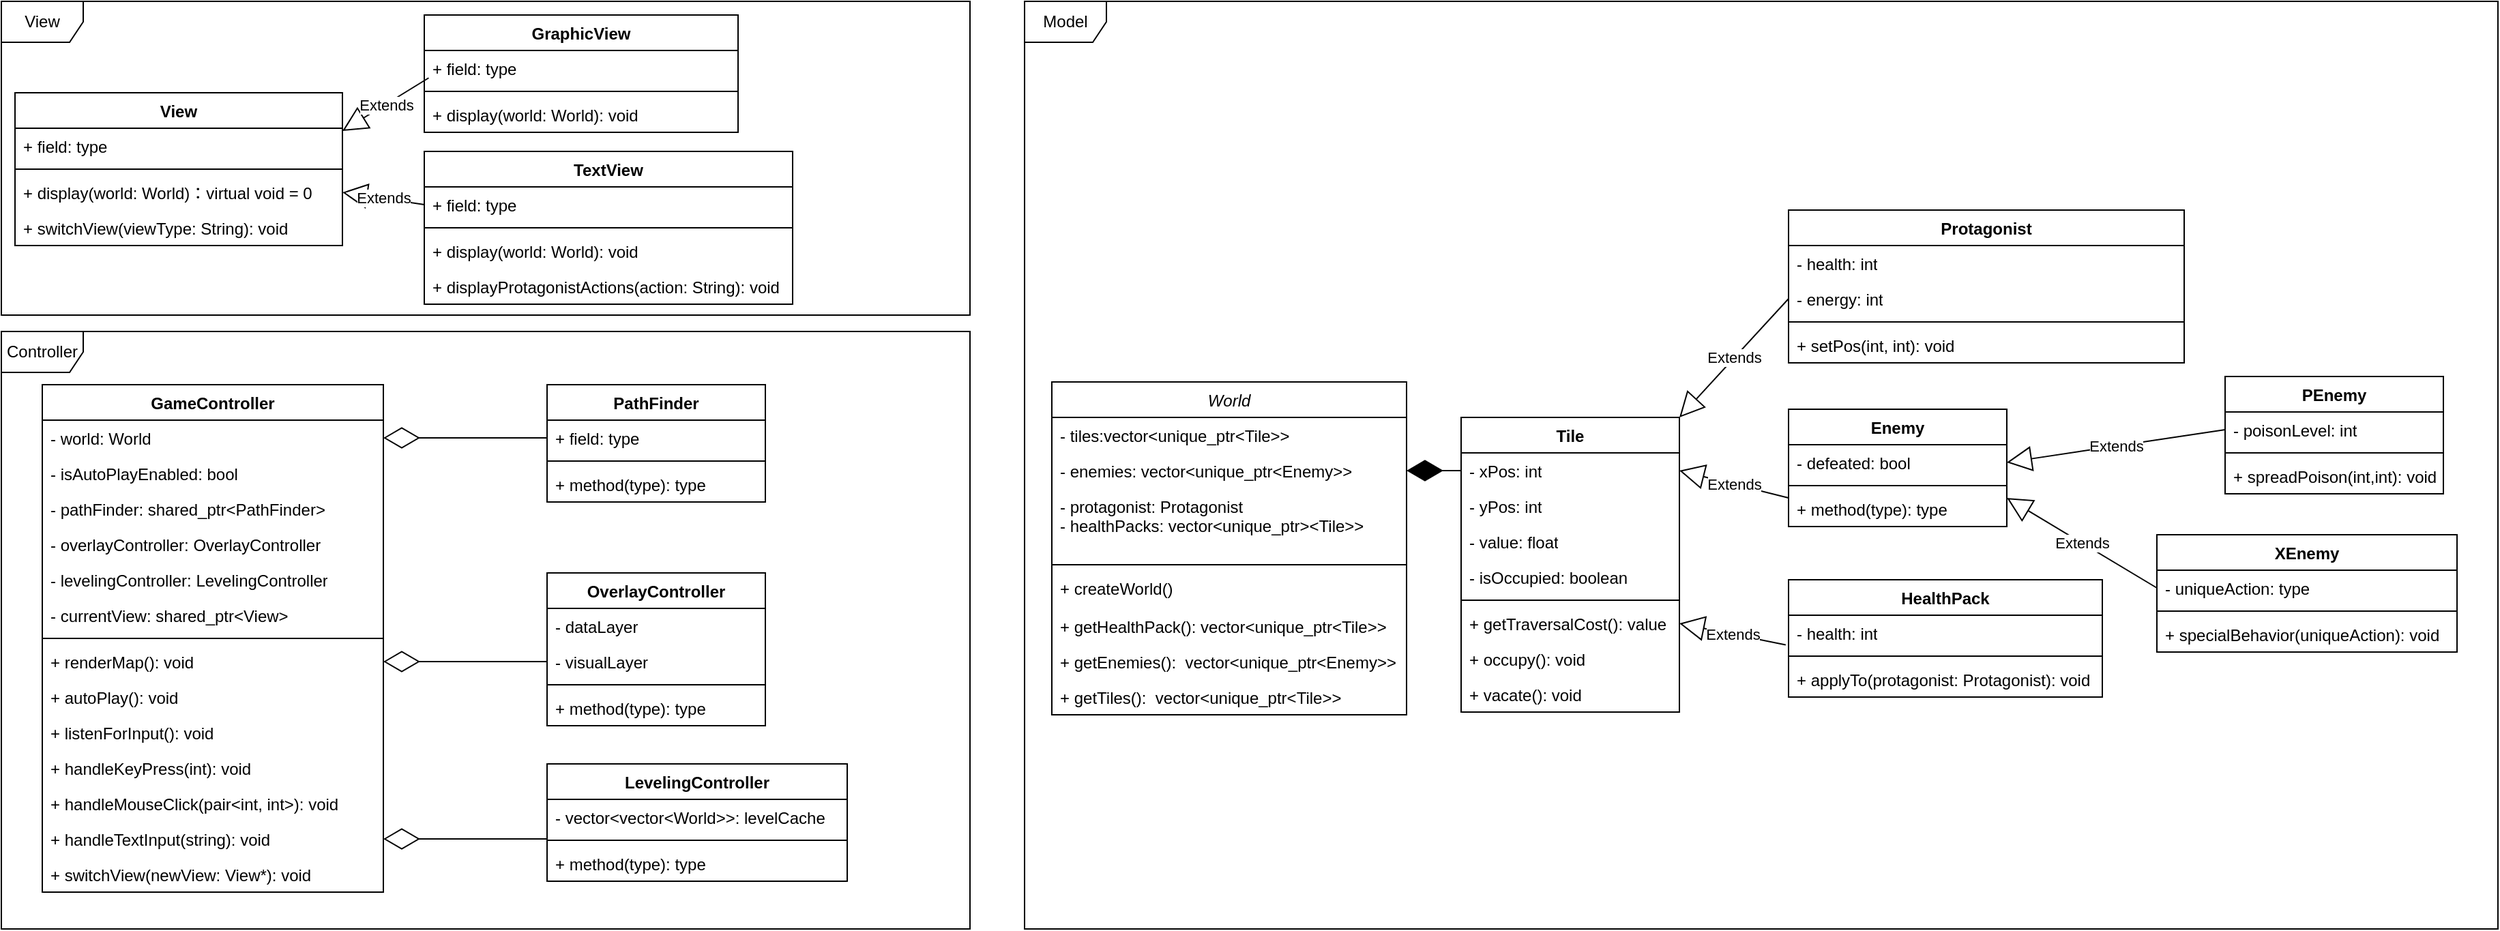 <mxfile version="24.8.4">
  <diagram id="C5RBs43oDa-KdzZeNtuy" name="Page-1">
    <mxGraphModel dx="1560" dy="522" grid="1" gridSize="10" guides="1" tooltips="1" connect="1" arrows="1" fold="1" page="1" pageScale="1" pageWidth="827" pageHeight="1169" math="0" shadow="0">
      <root>
        <mxCell id="WIyWlLk6GJQsqaUBKTNV-0" />
        <mxCell id="WIyWlLk6GJQsqaUBKTNV-1" parent="WIyWlLk6GJQsqaUBKTNV-0" />
        <mxCell id="zkfFHV4jXpPFQw0GAbJ--0" value="World " style="swimlane;fontStyle=2;align=center;verticalAlign=top;childLayout=stackLayout;horizontal=1;startSize=26;horizontalStack=0;resizeParent=1;resizeLast=0;collapsible=1;marginBottom=0;rounded=0;shadow=0;strokeWidth=1;" parent="WIyWlLk6GJQsqaUBKTNV-1" vertex="1">
          <mxGeometry x="60" y="359" width="260" height="244" as="geometry">
            <mxRectangle x="230" y="140" width="160" height="26" as="alternateBounds" />
          </mxGeometry>
        </mxCell>
        <mxCell id="zkfFHV4jXpPFQw0GAbJ--1" value="- tiles:vector&lt;unique_ptr&lt;Tile&gt;&gt;" style="text;align=left;verticalAlign=top;spacingLeft=4;spacingRight=4;overflow=hidden;rotatable=0;points=[[0,0.5],[1,0.5]];portConstraint=eastwest;" parent="zkfFHV4jXpPFQw0GAbJ--0" vertex="1">
          <mxGeometry y="26" width="260" height="26" as="geometry" />
        </mxCell>
        <mxCell id="zkfFHV4jXpPFQw0GAbJ--2" value="- enemies: vector&lt;unique_ptr&lt;Enemy&gt;&gt;" style="text;align=left;verticalAlign=top;spacingLeft=4;spacingRight=4;overflow=hidden;rotatable=0;points=[[0,0.5],[1,0.5]];portConstraint=eastwest;rounded=0;shadow=0;html=0;" parent="zkfFHV4jXpPFQw0GAbJ--0" vertex="1">
          <mxGeometry y="52" width="260" height="26" as="geometry" />
        </mxCell>
        <mxCell id="HlZslkM4hM15CaECGeuv-0" value="- protagonist: Protagonist&lt;div&gt;- healthPacks: vector&amp;lt;unique_ptr&amp;gt;&amp;lt;Tile&amp;gt;&amp;gt;&lt;/div&gt;" style="text;strokeColor=none;fillColor=none;align=left;verticalAlign=top;spacingLeft=4;spacingRight=4;overflow=hidden;rotatable=0;points=[[0,0.5],[1,0.5]];portConstraint=eastwest;whiteSpace=wrap;html=1;" parent="zkfFHV4jXpPFQw0GAbJ--0" vertex="1">
          <mxGeometry y="78" width="260" height="52" as="geometry" />
        </mxCell>
        <mxCell id="zkfFHV4jXpPFQw0GAbJ--4" value="" style="line;html=1;strokeWidth=1;align=left;verticalAlign=middle;spacingTop=-1;spacingLeft=3;spacingRight=3;rotatable=0;labelPosition=right;points=[];portConstraint=eastwest;" parent="zkfFHV4jXpPFQw0GAbJ--0" vertex="1">
          <mxGeometry y="130" width="260" height="8" as="geometry" />
        </mxCell>
        <mxCell id="zkfFHV4jXpPFQw0GAbJ--5" value="+ createWorld()&#xa;" style="text;align=left;verticalAlign=top;spacingLeft=4;spacingRight=4;overflow=hidden;rotatable=0;points=[[0,0.5],[1,0.5]];portConstraint=eastwest;" parent="zkfFHV4jXpPFQw0GAbJ--0" vertex="1">
          <mxGeometry y="138" width="260" height="28" as="geometry" />
        </mxCell>
        <mxCell id="zmHrkA8DlHV_aB6YOgcx-21" value="+ getHealthPack(): vector&amp;lt;unique_ptr&amp;lt;Tile&amp;gt;&amp;gt;" style="text;strokeColor=none;fillColor=none;align=left;verticalAlign=top;spacingLeft=4;spacingRight=4;overflow=hidden;rotatable=0;points=[[0,0.5],[1,0.5]];portConstraint=eastwest;whiteSpace=wrap;html=1;" parent="zkfFHV4jXpPFQw0GAbJ--0" vertex="1">
          <mxGeometry y="166" width="260" height="26" as="geometry" />
        </mxCell>
        <mxCell id="zmHrkA8DlHV_aB6YOgcx-11" value="+ getEnemies():&amp;nbsp;&amp;nbsp;vector&amp;lt;unique_ptr&amp;lt;Enemy&amp;gt;&amp;gt;" style="text;strokeColor=none;fillColor=none;align=left;verticalAlign=top;spacingLeft=4;spacingRight=4;overflow=hidden;rotatable=0;points=[[0,0.5],[1,0.5]];portConstraint=eastwest;whiteSpace=wrap;html=1;" parent="zkfFHV4jXpPFQw0GAbJ--0" vertex="1">
          <mxGeometry y="192" width="260" height="26" as="geometry" />
        </mxCell>
        <mxCell id="zmHrkA8DlHV_aB6YOgcx-10" value="+ getTiles():&amp;nbsp;&amp;nbsp;vector&amp;lt;unique_ptr&amp;lt;Tile&amp;gt;&amp;gt;" style="text;strokeColor=none;fillColor=none;align=left;verticalAlign=top;spacingLeft=4;spacingRight=4;overflow=hidden;rotatable=0;points=[[0,0.5],[1,0.5]];portConstraint=eastwest;whiteSpace=wrap;html=1;" parent="zkfFHV4jXpPFQw0GAbJ--0" vertex="1">
          <mxGeometry y="218" width="260" height="26" as="geometry" />
        </mxCell>
        <mxCell id="HlZslkM4hM15CaECGeuv-1" value="Model" style="shape=umlFrame;whiteSpace=wrap;html=1;pointerEvents=0;" parent="WIyWlLk6GJQsqaUBKTNV-1" vertex="1">
          <mxGeometry x="40" y="80" width="1080" height="680" as="geometry" />
        </mxCell>
        <mxCell id="HlZslkM4hM15CaECGeuv-2" value="View" style="shape=umlFrame;whiteSpace=wrap;html=1;pointerEvents=0;" parent="WIyWlLk6GJQsqaUBKTNV-1" vertex="1">
          <mxGeometry x="-710" y="80" width="710" height="230" as="geometry" />
        </mxCell>
        <mxCell id="HlZslkM4hM15CaECGeuv-3" value="Controller" style="shape=umlFrame;whiteSpace=wrap;html=1;pointerEvents=0;" parent="WIyWlLk6GJQsqaUBKTNV-1" vertex="1">
          <mxGeometry x="-710" y="322" width="710" height="438" as="geometry" />
        </mxCell>
        <mxCell id="HlZslkM4hM15CaECGeuv-4" value="Tile" style="swimlane;fontStyle=1;align=center;verticalAlign=top;childLayout=stackLayout;horizontal=1;startSize=26;horizontalStack=0;resizeParent=1;resizeParentMax=0;resizeLast=0;collapsible=1;marginBottom=0;whiteSpace=wrap;html=1;" parent="WIyWlLk6GJQsqaUBKTNV-1" vertex="1">
          <mxGeometry x="360" y="385" width="160" height="216" as="geometry" />
        </mxCell>
        <mxCell id="HlZslkM4hM15CaECGeuv-5" value="- xPos: int" style="text;strokeColor=none;fillColor=none;align=left;verticalAlign=top;spacingLeft=4;spacingRight=4;overflow=hidden;rotatable=0;points=[[0,0.5],[1,0.5]];portConstraint=eastwest;whiteSpace=wrap;html=1;" parent="HlZslkM4hM15CaECGeuv-4" vertex="1">
          <mxGeometry y="26" width="160" height="26" as="geometry" />
        </mxCell>
        <mxCell id="zmHrkA8DlHV_aB6YOgcx-23" value="- yPos: int" style="text;strokeColor=none;fillColor=none;align=left;verticalAlign=top;spacingLeft=4;spacingRight=4;overflow=hidden;rotatable=0;points=[[0,0.5],[1,0.5]];portConstraint=eastwest;whiteSpace=wrap;html=1;" parent="HlZslkM4hM15CaECGeuv-4" vertex="1">
          <mxGeometry y="52" width="160" height="26" as="geometry" />
        </mxCell>
        <mxCell id="zmHrkA8DlHV_aB6YOgcx-24" value="- value: float" style="text;strokeColor=none;fillColor=none;align=left;verticalAlign=top;spacingLeft=4;spacingRight=4;overflow=hidden;rotatable=0;points=[[0,0.5],[1,0.5]];portConstraint=eastwest;whiteSpace=wrap;html=1;" parent="HlZslkM4hM15CaECGeuv-4" vertex="1">
          <mxGeometry y="78" width="160" height="26" as="geometry" />
        </mxCell>
        <mxCell id="bq6VeNGdvIi-Hj9l0Hzb-3" value="- isOccupied: boolean" style="text;strokeColor=none;fillColor=none;align=left;verticalAlign=top;spacingLeft=4;spacingRight=4;overflow=hidden;rotatable=0;points=[[0,0.5],[1,0.5]];portConstraint=eastwest;whiteSpace=wrap;html=1;" parent="HlZslkM4hM15CaECGeuv-4" vertex="1">
          <mxGeometry y="104" width="160" height="26" as="geometry" />
        </mxCell>
        <mxCell id="HlZslkM4hM15CaECGeuv-6" value="" style="line;strokeWidth=1;fillColor=none;align=left;verticalAlign=middle;spacingTop=-1;spacingLeft=3;spacingRight=3;rotatable=0;labelPosition=right;points=[];portConstraint=eastwest;strokeColor=inherit;" parent="HlZslkM4hM15CaECGeuv-4" vertex="1">
          <mxGeometry y="130" width="160" height="8" as="geometry" />
        </mxCell>
        <mxCell id="HlZslkM4hM15CaECGeuv-7" value="+ getTraversalCost(): value" style="text;strokeColor=none;fillColor=none;align=left;verticalAlign=top;spacingLeft=4;spacingRight=4;overflow=hidden;rotatable=0;points=[[0,0.5],[1,0.5]];portConstraint=eastwest;whiteSpace=wrap;html=1;" parent="HlZslkM4hM15CaECGeuv-4" vertex="1">
          <mxGeometry y="138" width="160" height="26" as="geometry" />
        </mxCell>
        <mxCell id="bq6VeNGdvIi-Hj9l0Hzb-4" value="+ occupy(): void" style="text;strokeColor=none;fillColor=none;align=left;verticalAlign=top;spacingLeft=4;spacingRight=4;overflow=hidden;rotatable=0;points=[[0,0.5],[1,0.5]];portConstraint=eastwest;whiteSpace=wrap;html=1;" parent="HlZslkM4hM15CaECGeuv-4" vertex="1">
          <mxGeometry y="164" width="160" height="26" as="geometry" />
        </mxCell>
        <mxCell id="bq6VeNGdvIi-Hj9l0Hzb-5" value="+ vacate(): void" style="text;strokeColor=none;fillColor=none;align=left;verticalAlign=top;spacingLeft=4;spacingRight=4;overflow=hidden;rotatable=0;points=[[0,0.5],[1,0.5]];portConstraint=eastwest;whiteSpace=wrap;html=1;" parent="HlZslkM4hM15CaECGeuv-4" vertex="1">
          <mxGeometry y="190" width="160" height="26" as="geometry" />
        </mxCell>
        <mxCell id="HlZslkM4hM15CaECGeuv-8" value="HealthPack" style="swimlane;fontStyle=1;align=center;verticalAlign=top;childLayout=stackLayout;horizontal=1;startSize=26;horizontalStack=0;resizeParent=1;resizeParentMax=0;resizeLast=0;collapsible=1;marginBottom=0;whiteSpace=wrap;html=1;" parent="WIyWlLk6GJQsqaUBKTNV-1" vertex="1">
          <mxGeometry x="600" y="504" width="230" height="86" as="geometry" />
        </mxCell>
        <mxCell id="HlZslkM4hM15CaECGeuv-9" value="- health: int" style="text;strokeColor=none;fillColor=none;align=left;verticalAlign=top;spacingLeft=4;spacingRight=4;overflow=hidden;rotatable=0;points=[[0,0.5],[1,0.5]];portConstraint=eastwest;whiteSpace=wrap;html=1;" parent="HlZslkM4hM15CaECGeuv-8" vertex="1">
          <mxGeometry y="26" width="230" height="26" as="geometry" />
        </mxCell>
        <mxCell id="HlZslkM4hM15CaECGeuv-10" value="" style="line;strokeWidth=1;fillColor=none;align=left;verticalAlign=middle;spacingTop=-1;spacingLeft=3;spacingRight=3;rotatable=0;labelPosition=right;points=[];portConstraint=eastwest;strokeColor=inherit;" parent="HlZslkM4hM15CaECGeuv-8" vertex="1">
          <mxGeometry y="52" width="230" height="8" as="geometry" />
        </mxCell>
        <mxCell id="HlZslkM4hM15CaECGeuv-11" value="+ applyTo(protagonist: Protagonist): void" style="text;strokeColor=none;fillColor=none;align=left;verticalAlign=top;spacingLeft=4;spacingRight=4;overflow=hidden;rotatable=0;points=[[0,0.5],[1,0.5]];portConstraint=eastwest;whiteSpace=wrap;html=1;" parent="HlZslkM4hM15CaECGeuv-8" vertex="1">
          <mxGeometry y="60" width="230" height="26" as="geometry" />
        </mxCell>
        <mxCell id="HlZslkM4hM15CaECGeuv-12" value="Enemy" style="swimlane;fontStyle=1;align=center;verticalAlign=top;childLayout=stackLayout;horizontal=1;startSize=26;horizontalStack=0;resizeParent=1;resizeParentMax=0;resizeLast=0;collapsible=1;marginBottom=0;whiteSpace=wrap;html=1;" parent="WIyWlLk6GJQsqaUBKTNV-1" vertex="1">
          <mxGeometry x="600" y="379" width="160" height="86" as="geometry" />
        </mxCell>
        <mxCell id="HlZslkM4hM15CaECGeuv-13" value="- defeated: bool" style="text;strokeColor=none;fillColor=none;align=left;verticalAlign=top;spacingLeft=4;spacingRight=4;overflow=hidden;rotatable=0;points=[[0,0.5],[1,0.5]];portConstraint=eastwest;whiteSpace=wrap;html=1;" parent="HlZslkM4hM15CaECGeuv-12" vertex="1">
          <mxGeometry y="26" width="160" height="26" as="geometry" />
        </mxCell>
        <mxCell id="HlZslkM4hM15CaECGeuv-14" value="" style="line;strokeWidth=1;fillColor=none;align=left;verticalAlign=middle;spacingTop=-1;spacingLeft=3;spacingRight=3;rotatable=0;labelPosition=right;points=[];portConstraint=eastwest;strokeColor=inherit;" parent="HlZslkM4hM15CaECGeuv-12" vertex="1">
          <mxGeometry y="52" width="160" height="8" as="geometry" />
        </mxCell>
        <mxCell id="HlZslkM4hM15CaECGeuv-15" value="+ method(type): type" style="text;strokeColor=none;fillColor=none;align=left;verticalAlign=top;spacingLeft=4;spacingRight=4;overflow=hidden;rotatable=0;points=[[0,0.5],[1,0.5]];portConstraint=eastwest;whiteSpace=wrap;html=1;" parent="HlZslkM4hM15CaECGeuv-12" vertex="1">
          <mxGeometry y="60" width="160" height="26" as="geometry" />
        </mxCell>
        <mxCell id="HlZslkM4hM15CaECGeuv-21" value="Extends" style="endArrow=block;endSize=16;endFill=0;html=1;rounded=0;exitX=-0.009;exitY=0.837;exitDx=0;exitDy=0;exitPerimeter=0;entryX=1;entryY=0.5;entryDx=0;entryDy=0;" parent="WIyWlLk6GJQsqaUBKTNV-1" source="HlZslkM4hM15CaECGeuv-9" target="HlZslkM4hM15CaECGeuv-7" edge="1">
          <mxGeometry width="160" relative="1" as="geometry">
            <mxPoint x="410" y="380" as="sourcePoint" />
            <mxPoint x="570" y="380" as="targetPoint" />
          </mxGeometry>
        </mxCell>
        <mxCell id="HlZslkM4hM15CaECGeuv-22" value="Extends" style="endArrow=block;endSize=16;endFill=0;html=1;rounded=0;exitX=0;exitY=0.5;exitDx=0;exitDy=0;entryX=1;entryY=0.5;entryDx=0;entryDy=0;" parent="WIyWlLk6GJQsqaUBKTNV-1" target="HlZslkM4hM15CaECGeuv-5" edge="1">
          <mxGeometry width="160" relative="1" as="geometry">
            <mxPoint x="600" y="444" as="sourcePoint" />
            <mxPoint x="570" y="380" as="targetPoint" />
          </mxGeometry>
        </mxCell>
        <mxCell id="HlZslkM4hM15CaECGeuv-23" value="Extends" style="endArrow=block;endSize=16;endFill=0;html=1;rounded=0;entryX=1;entryY=0;entryDx=0;entryDy=0;exitX=0;exitY=0.5;exitDx=0;exitDy=0;" parent="WIyWlLk6GJQsqaUBKTNV-1" source="HlZslkM4hM15CaECGeuv-28" target="HlZslkM4hM15CaECGeuv-4" edge="1">
          <mxGeometry width="160" relative="1" as="geometry">
            <mxPoint x="410" y="380" as="sourcePoint" />
            <mxPoint x="570" y="380" as="targetPoint" />
          </mxGeometry>
        </mxCell>
        <mxCell id="HlZslkM4hM15CaECGeuv-24" value="Protagonist" style="swimlane;fontStyle=1;align=center;verticalAlign=top;childLayout=stackLayout;horizontal=1;startSize=26;horizontalStack=0;resizeParent=1;resizeParentMax=0;resizeLast=0;collapsible=1;marginBottom=0;whiteSpace=wrap;html=1;" parent="WIyWlLk6GJQsqaUBKTNV-1" vertex="1">
          <mxGeometry x="600" y="233" width="290" height="112" as="geometry" />
        </mxCell>
        <mxCell id="HlZslkM4hM15CaECGeuv-25" value="- health: int" style="text;strokeColor=none;fillColor=none;align=left;verticalAlign=top;spacingLeft=4;spacingRight=4;overflow=hidden;rotatable=0;points=[[0,0.5],[1,0.5]];portConstraint=eastwest;whiteSpace=wrap;html=1;" parent="HlZslkM4hM15CaECGeuv-24" vertex="1">
          <mxGeometry y="26" width="290" height="26" as="geometry" />
        </mxCell>
        <mxCell id="HlZslkM4hM15CaECGeuv-28" value="- energy: int" style="text;strokeColor=none;fillColor=none;align=left;verticalAlign=top;spacingLeft=4;spacingRight=4;overflow=hidden;rotatable=0;points=[[0,0.5],[1,0.5]];portConstraint=eastwest;whiteSpace=wrap;html=1;" parent="HlZslkM4hM15CaECGeuv-24" vertex="1">
          <mxGeometry y="52" width="290" height="26" as="geometry" />
        </mxCell>
        <mxCell id="HlZslkM4hM15CaECGeuv-26" value="" style="line;strokeWidth=1;fillColor=none;align=left;verticalAlign=middle;spacingTop=-1;spacingLeft=3;spacingRight=3;rotatable=0;labelPosition=right;points=[];portConstraint=eastwest;strokeColor=inherit;" parent="HlZslkM4hM15CaECGeuv-24" vertex="1">
          <mxGeometry y="78" width="290" height="8" as="geometry" />
        </mxCell>
        <mxCell id="HlZslkM4hM15CaECGeuv-27" value="+ setPos(int, int): void" style="text;strokeColor=none;fillColor=none;align=left;verticalAlign=top;spacingLeft=4;spacingRight=4;overflow=hidden;rotatable=0;points=[[0,0.5],[1,0.5]];portConstraint=eastwest;whiteSpace=wrap;html=1;" parent="HlZslkM4hM15CaECGeuv-24" vertex="1">
          <mxGeometry y="86" width="290" height="26" as="geometry" />
        </mxCell>
        <mxCell id="HlZslkM4hM15CaECGeuv-31" value="PEnemy" style="swimlane;fontStyle=1;align=center;verticalAlign=top;childLayout=stackLayout;horizontal=1;startSize=26;horizontalStack=0;resizeParent=1;resizeParentMax=0;resizeLast=0;collapsible=1;marginBottom=0;whiteSpace=wrap;html=1;" parent="WIyWlLk6GJQsqaUBKTNV-1" vertex="1">
          <mxGeometry x="920" y="355" width="160" height="86" as="geometry" />
        </mxCell>
        <mxCell id="HlZslkM4hM15CaECGeuv-32" value="- poisonLevel: int" style="text;strokeColor=none;fillColor=none;align=left;verticalAlign=top;spacingLeft=4;spacingRight=4;overflow=hidden;rotatable=0;points=[[0,0.5],[1,0.5]];portConstraint=eastwest;whiteSpace=wrap;html=1;" parent="HlZslkM4hM15CaECGeuv-31" vertex="1">
          <mxGeometry y="26" width="160" height="26" as="geometry" />
        </mxCell>
        <mxCell id="HlZslkM4hM15CaECGeuv-33" value="" style="line;strokeWidth=1;fillColor=none;align=left;verticalAlign=middle;spacingTop=-1;spacingLeft=3;spacingRight=3;rotatable=0;labelPosition=right;points=[];portConstraint=eastwest;strokeColor=inherit;" parent="HlZslkM4hM15CaECGeuv-31" vertex="1">
          <mxGeometry y="52" width="160" height="8" as="geometry" />
        </mxCell>
        <mxCell id="HlZslkM4hM15CaECGeuv-34" value="+ spreadPoison(int,int): void" style="text;strokeColor=none;fillColor=none;align=left;verticalAlign=top;spacingLeft=4;spacingRight=4;overflow=hidden;rotatable=0;points=[[0,0.5],[1,0.5]];portConstraint=eastwest;whiteSpace=wrap;html=1;" parent="HlZslkM4hM15CaECGeuv-31" vertex="1">
          <mxGeometry y="60" width="160" height="26" as="geometry" />
        </mxCell>
        <mxCell id="HlZslkM4hM15CaECGeuv-35" value="XEnemy" style="swimlane;fontStyle=1;align=center;verticalAlign=top;childLayout=stackLayout;horizontal=1;startSize=26;horizontalStack=0;resizeParent=1;resizeParentMax=0;resizeLast=0;collapsible=1;marginBottom=0;whiteSpace=wrap;html=1;" parent="WIyWlLk6GJQsqaUBKTNV-1" vertex="1">
          <mxGeometry x="870" y="471" width="220" height="86" as="geometry" />
        </mxCell>
        <mxCell id="HlZslkM4hM15CaECGeuv-36" value="- uniqueAction: type" style="text;strokeColor=none;fillColor=none;align=left;verticalAlign=top;spacingLeft=4;spacingRight=4;overflow=hidden;rotatable=0;points=[[0,0.5],[1,0.5]];portConstraint=eastwest;whiteSpace=wrap;html=1;" parent="HlZslkM4hM15CaECGeuv-35" vertex="1">
          <mxGeometry y="26" width="220" height="26" as="geometry" />
        </mxCell>
        <mxCell id="HlZslkM4hM15CaECGeuv-37" value="" style="line;strokeWidth=1;fillColor=none;align=left;verticalAlign=middle;spacingTop=-1;spacingLeft=3;spacingRight=3;rotatable=0;labelPosition=right;points=[];portConstraint=eastwest;strokeColor=inherit;" parent="HlZslkM4hM15CaECGeuv-35" vertex="1">
          <mxGeometry y="52" width="220" height="8" as="geometry" />
        </mxCell>
        <mxCell id="HlZslkM4hM15CaECGeuv-38" value="+ specialBehavior(uniqueAction): void" style="text;strokeColor=none;fillColor=none;align=left;verticalAlign=top;spacingLeft=4;spacingRight=4;overflow=hidden;rotatable=0;points=[[0,0.5],[1,0.5]];portConstraint=eastwest;whiteSpace=wrap;html=1;" parent="HlZslkM4hM15CaECGeuv-35" vertex="1">
          <mxGeometry y="60" width="220" height="26" as="geometry" />
        </mxCell>
        <mxCell id="HlZslkM4hM15CaECGeuv-42" value="Extends" style="endArrow=block;endSize=16;endFill=0;html=1;rounded=0;entryX=1;entryY=0.5;entryDx=0;entryDy=0;exitX=0;exitY=0.5;exitDx=0;exitDy=0;" parent="WIyWlLk6GJQsqaUBKTNV-1" source="HlZslkM4hM15CaECGeuv-32" target="HlZslkM4hM15CaECGeuv-13" edge="1">
          <mxGeometry width="160" relative="1" as="geometry">
            <mxPoint x="830" y="390" as="sourcePoint" />
            <mxPoint x="990" y="390" as="targetPoint" />
          </mxGeometry>
        </mxCell>
        <mxCell id="HlZslkM4hM15CaECGeuv-43" value="Extends" style="endArrow=block;endSize=16;endFill=0;html=1;rounded=0;exitX=0;exitY=0.5;exitDx=0;exitDy=0;entryX=1;entryY=0.5;entryDx=0;entryDy=0;" parent="WIyWlLk6GJQsqaUBKTNV-1" source="HlZslkM4hM15CaECGeuv-36" edge="1">
          <mxGeometry width="160" relative="1" as="geometry">
            <mxPoint x="830" y="390" as="sourcePoint" />
            <mxPoint x="760" y="444" as="targetPoint" />
          </mxGeometry>
        </mxCell>
        <mxCell id="HlZslkM4hM15CaECGeuv-45" value="" style="endArrow=diamondThin;endFill=1;endSize=24;html=1;rounded=0;entryX=1;entryY=0.5;entryDx=0;entryDy=0;exitX=0;exitY=0.5;exitDx=0;exitDy=0;" parent="WIyWlLk6GJQsqaUBKTNV-1" source="HlZslkM4hM15CaECGeuv-5" target="zkfFHV4jXpPFQw0GAbJ--2" edge="1">
          <mxGeometry width="160" relative="1" as="geometry">
            <mxPoint x="250" y="560" as="sourcePoint" />
            <mxPoint x="410" y="560" as="targetPoint" />
          </mxGeometry>
        </mxCell>
        <mxCell id="HlZslkM4hM15CaECGeuv-46" value="View" style="swimlane;fontStyle=1;align=center;verticalAlign=top;childLayout=stackLayout;horizontal=1;startSize=26;horizontalStack=0;resizeParent=1;resizeParentMax=0;resizeLast=0;collapsible=1;marginBottom=0;whiteSpace=wrap;html=1;" parent="WIyWlLk6GJQsqaUBKTNV-1" vertex="1">
          <mxGeometry x="-700" y="147" width="240" height="112" as="geometry" />
        </mxCell>
        <mxCell id="HlZslkM4hM15CaECGeuv-47" value="+ field: type" style="text;strokeColor=none;fillColor=none;align=left;verticalAlign=top;spacingLeft=4;spacingRight=4;overflow=hidden;rotatable=0;points=[[0,0.5],[1,0.5]];portConstraint=eastwest;whiteSpace=wrap;html=1;" parent="HlZslkM4hM15CaECGeuv-46" vertex="1">
          <mxGeometry y="26" width="240" height="26" as="geometry" />
        </mxCell>
        <mxCell id="HlZslkM4hM15CaECGeuv-48" value="" style="line;strokeWidth=1;fillColor=none;align=left;verticalAlign=middle;spacingTop=-1;spacingLeft=3;spacingRight=3;rotatable=0;labelPosition=right;points=[];portConstraint=eastwest;strokeColor=inherit;" parent="HlZslkM4hM15CaECGeuv-46" vertex="1">
          <mxGeometry y="52" width="240" height="8" as="geometry" />
        </mxCell>
        <mxCell id="HlZslkM4hM15CaECGeuv-49" value="+ display(world: World)：virtual void = 0" style="text;strokeColor=none;fillColor=none;align=left;verticalAlign=top;spacingLeft=4;spacingRight=4;overflow=hidden;rotatable=0;points=[[0,0.5],[1,0.5]];portConstraint=eastwest;whiteSpace=wrap;html=1;" parent="HlZslkM4hM15CaECGeuv-46" vertex="1">
          <mxGeometry y="60" width="240" height="26" as="geometry" />
        </mxCell>
        <mxCell id="bq6VeNGdvIi-Hj9l0Hzb-6" value="+ switchView(viewType: String): void" style="text;strokeColor=none;fillColor=none;align=left;verticalAlign=top;spacingLeft=4;spacingRight=4;overflow=hidden;rotatable=0;points=[[0,0.5],[1,0.5]];portConstraint=eastwest;whiteSpace=wrap;html=1;" parent="HlZslkM4hM15CaECGeuv-46" vertex="1">
          <mxGeometry y="86" width="240" height="26" as="geometry" />
        </mxCell>
        <mxCell id="HlZslkM4hM15CaECGeuv-50" value="GraphicView" style="swimlane;fontStyle=1;align=center;verticalAlign=top;childLayout=stackLayout;horizontal=1;startSize=26;horizontalStack=0;resizeParent=1;resizeParentMax=0;resizeLast=0;collapsible=1;marginBottom=0;whiteSpace=wrap;html=1;" parent="WIyWlLk6GJQsqaUBKTNV-1" vertex="1">
          <mxGeometry x="-400" y="90" width="230" height="86" as="geometry" />
        </mxCell>
        <mxCell id="HlZslkM4hM15CaECGeuv-51" value="+ field: type" style="text;strokeColor=none;fillColor=none;align=left;verticalAlign=top;spacingLeft=4;spacingRight=4;overflow=hidden;rotatable=0;points=[[0,0.5],[1,0.5]];portConstraint=eastwest;whiteSpace=wrap;html=1;" parent="HlZslkM4hM15CaECGeuv-50" vertex="1">
          <mxGeometry y="26" width="230" height="26" as="geometry" />
        </mxCell>
        <mxCell id="HlZslkM4hM15CaECGeuv-52" value="" style="line;strokeWidth=1;fillColor=none;align=left;verticalAlign=middle;spacingTop=-1;spacingLeft=3;spacingRight=3;rotatable=0;labelPosition=right;points=[];portConstraint=eastwest;strokeColor=inherit;" parent="HlZslkM4hM15CaECGeuv-50" vertex="1">
          <mxGeometry y="52" width="230" height="8" as="geometry" />
        </mxCell>
        <mxCell id="HlZslkM4hM15CaECGeuv-53" value="+ display(world: World): void" style="text;strokeColor=none;fillColor=none;align=left;verticalAlign=top;spacingLeft=4;spacingRight=4;overflow=hidden;rotatable=0;points=[[0,0.5],[1,0.5]];portConstraint=eastwest;whiteSpace=wrap;html=1;" parent="HlZslkM4hM15CaECGeuv-50" vertex="1">
          <mxGeometry y="60" width="230" height="26" as="geometry" />
        </mxCell>
        <mxCell id="HlZslkM4hM15CaECGeuv-54" value="TextView" style="swimlane;fontStyle=1;align=center;verticalAlign=top;childLayout=stackLayout;horizontal=1;startSize=26;horizontalStack=0;resizeParent=1;resizeParentMax=0;resizeLast=0;collapsible=1;marginBottom=0;whiteSpace=wrap;html=1;" parent="WIyWlLk6GJQsqaUBKTNV-1" vertex="1">
          <mxGeometry x="-400" y="190" width="270" height="112" as="geometry" />
        </mxCell>
        <mxCell id="HlZslkM4hM15CaECGeuv-55" value="+ field: type" style="text;strokeColor=none;fillColor=none;align=left;verticalAlign=top;spacingLeft=4;spacingRight=4;overflow=hidden;rotatable=0;points=[[0,0.5],[1,0.5]];portConstraint=eastwest;whiteSpace=wrap;html=1;" parent="HlZslkM4hM15CaECGeuv-54" vertex="1">
          <mxGeometry y="26" width="270" height="26" as="geometry" />
        </mxCell>
        <mxCell id="HlZslkM4hM15CaECGeuv-56" value="" style="line;strokeWidth=1;fillColor=none;align=left;verticalAlign=middle;spacingTop=-1;spacingLeft=3;spacingRight=3;rotatable=0;labelPosition=right;points=[];portConstraint=eastwest;strokeColor=inherit;" parent="HlZslkM4hM15CaECGeuv-54" vertex="1">
          <mxGeometry y="52" width="270" height="8" as="geometry" />
        </mxCell>
        <mxCell id="HlZslkM4hM15CaECGeuv-57" value="+ display(world: World): void" style="text;strokeColor=none;fillColor=none;align=left;verticalAlign=top;spacingLeft=4;spacingRight=4;overflow=hidden;rotatable=0;points=[[0,0.5],[1,0.5]];portConstraint=eastwest;whiteSpace=wrap;html=1;" parent="HlZslkM4hM15CaECGeuv-54" vertex="1">
          <mxGeometry y="60" width="270" height="26" as="geometry" />
        </mxCell>
        <mxCell id="bq6VeNGdvIi-Hj9l0Hzb-7" value="+ displayProtagonistActions(action: String): void" style="text;strokeColor=none;fillColor=none;align=left;verticalAlign=top;spacingLeft=4;spacingRight=4;overflow=hidden;rotatable=0;points=[[0,0.5],[1,0.5]];portConstraint=eastwest;whiteSpace=wrap;html=1;" parent="HlZslkM4hM15CaECGeuv-54" vertex="1">
          <mxGeometry y="86" width="270" height="26" as="geometry" />
        </mxCell>
        <mxCell id="HlZslkM4hM15CaECGeuv-58" value="GameController" style="swimlane;fontStyle=1;align=center;verticalAlign=top;childLayout=stackLayout;horizontal=1;startSize=26;horizontalStack=0;resizeParent=1;resizeParentMax=0;resizeLast=0;collapsible=1;marginBottom=0;whiteSpace=wrap;html=1;" parent="WIyWlLk6GJQsqaUBKTNV-1" vertex="1">
          <mxGeometry x="-680" y="361" width="250" height="372" as="geometry" />
        </mxCell>
        <mxCell id="HlZslkM4hM15CaECGeuv-59" value="- world: World " style="text;strokeColor=none;fillColor=none;align=left;verticalAlign=top;spacingLeft=4;spacingRight=4;overflow=hidden;rotatable=0;points=[[0,0.5],[1,0.5]];portConstraint=eastwest;whiteSpace=wrap;html=1;" parent="HlZslkM4hM15CaECGeuv-58" vertex="1">
          <mxGeometry y="26" width="250" height="26" as="geometry" />
        </mxCell>
        <mxCell id="zmHrkA8DlHV_aB6YOgcx-13" value="- isAutoPlayEnabled: bool" style="text;strokeColor=none;fillColor=none;align=left;verticalAlign=top;spacingLeft=4;spacingRight=4;overflow=hidden;rotatable=0;points=[[0,0.5],[1,0.5]];portConstraint=eastwest;whiteSpace=wrap;html=1;" parent="HlZslkM4hM15CaECGeuv-58" vertex="1">
          <mxGeometry y="52" width="250" height="26" as="geometry" />
        </mxCell>
        <mxCell id="zmHrkA8DlHV_aB6YOgcx-18" value="- pathFinder: shared_ptr&amp;lt;PathFinder&amp;gt;" style="text;strokeColor=none;fillColor=none;align=left;verticalAlign=top;spacingLeft=4;spacingRight=4;overflow=hidden;rotatable=0;points=[[0,0.5],[1,0.5]];portConstraint=eastwest;whiteSpace=wrap;html=1;" parent="HlZslkM4hM15CaECGeuv-58" vertex="1">
          <mxGeometry y="78" width="250" height="26" as="geometry" />
        </mxCell>
        <mxCell id="zmHrkA8DlHV_aB6YOgcx-19" value="- overlayController: OverlayController" style="text;strokeColor=none;fillColor=none;align=left;verticalAlign=top;spacingLeft=4;spacingRight=4;overflow=hidden;rotatable=0;points=[[0,0.5],[1,0.5]];portConstraint=eastwest;whiteSpace=wrap;html=1;" parent="HlZslkM4hM15CaECGeuv-58" vertex="1">
          <mxGeometry y="104" width="250" height="26" as="geometry" />
        </mxCell>
        <mxCell id="zmHrkA8DlHV_aB6YOgcx-20" value="- levelingController: LevelingController" style="text;strokeColor=none;fillColor=none;align=left;verticalAlign=top;spacingLeft=4;spacingRight=4;overflow=hidden;rotatable=0;points=[[0,0.5],[1,0.5]];portConstraint=eastwest;whiteSpace=wrap;html=1;" parent="HlZslkM4hM15CaECGeuv-58" vertex="1">
          <mxGeometry y="130" width="250" height="26" as="geometry" />
        </mxCell>
        <mxCell id="zmHrkA8DlHV_aB6YOgcx-0" value="- currentView: shared_ptr&amp;lt;View&amp;gt;" style="text;strokeColor=none;fillColor=none;align=left;verticalAlign=top;spacingLeft=4;spacingRight=4;overflow=hidden;rotatable=0;points=[[0,0.5],[1,0.5]];portConstraint=eastwest;whiteSpace=wrap;html=1;" parent="HlZslkM4hM15CaECGeuv-58" vertex="1">
          <mxGeometry y="156" width="250" height="26" as="geometry" />
        </mxCell>
        <mxCell id="HlZslkM4hM15CaECGeuv-60" value="" style="line;strokeWidth=1;fillColor=none;align=left;verticalAlign=middle;spacingTop=-1;spacingLeft=3;spacingRight=3;rotatable=0;labelPosition=right;points=[];portConstraint=eastwest;strokeColor=inherit;" parent="HlZslkM4hM15CaECGeuv-58" vertex="1">
          <mxGeometry y="182" width="250" height="8" as="geometry" />
        </mxCell>
        <mxCell id="zmHrkA8DlHV_aB6YOgcx-22" value="+ renderMap(): void" style="text;strokeColor=none;fillColor=none;align=left;verticalAlign=top;spacingLeft=4;spacingRight=4;overflow=hidden;rotatable=0;points=[[0,0.5],[1,0.5]];portConstraint=eastwest;whiteSpace=wrap;html=1;" parent="HlZslkM4hM15CaECGeuv-58" vertex="1">
          <mxGeometry y="190" width="250" height="26" as="geometry" />
        </mxCell>
        <mxCell id="zmHrkA8DlHV_aB6YOgcx-12" value="+ autoPlay(): void" style="text;strokeColor=none;fillColor=none;align=left;verticalAlign=top;spacingLeft=4;spacingRight=4;overflow=hidden;rotatable=0;points=[[0,0.5],[1,0.5]];portConstraint=eastwest;whiteSpace=wrap;html=1;" parent="HlZslkM4hM15CaECGeuv-58" vertex="1">
          <mxGeometry y="216" width="250" height="26" as="geometry" />
        </mxCell>
        <mxCell id="zmHrkA8DlHV_aB6YOgcx-15" value="+ listenForInput(): void" style="text;strokeColor=none;fillColor=none;align=left;verticalAlign=top;spacingLeft=4;spacingRight=4;overflow=hidden;rotatable=0;points=[[0,0.5],[1,0.5]];portConstraint=eastwest;whiteSpace=wrap;html=1;" parent="HlZslkM4hM15CaECGeuv-58" vertex="1">
          <mxGeometry y="242" width="250" height="26" as="geometry" />
        </mxCell>
        <mxCell id="zmHrkA8DlHV_aB6YOgcx-16" value="+ handleKeyPress(int): void" style="text;strokeColor=none;fillColor=none;align=left;verticalAlign=top;spacingLeft=4;spacingRight=4;overflow=hidden;rotatable=0;points=[[0,0.5],[1,0.5]];portConstraint=eastwest;whiteSpace=wrap;html=1;" parent="HlZslkM4hM15CaECGeuv-58" vertex="1">
          <mxGeometry y="268" width="250" height="26" as="geometry" />
        </mxCell>
        <mxCell id="zmHrkA8DlHV_aB6YOgcx-17" value="+ handleMouseClick(pair&amp;lt;int, int&amp;gt;): void" style="text;strokeColor=none;fillColor=none;align=left;verticalAlign=top;spacingLeft=4;spacingRight=4;overflow=hidden;rotatable=0;points=[[0,0.5],[1,0.5]];portConstraint=eastwest;whiteSpace=wrap;html=1;" parent="HlZslkM4hM15CaECGeuv-58" vertex="1">
          <mxGeometry y="294" width="250" height="26" as="geometry" />
        </mxCell>
        <mxCell id="zmHrkA8DlHV_aB6YOgcx-14" value="+ handleTextInput(string): void" style="text;strokeColor=none;fillColor=none;align=left;verticalAlign=top;spacingLeft=4;spacingRight=4;overflow=hidden;rotatable=0;points=[[0,0.5],[1,0.5]];portConstraint=eastwest;whiteSpace=wrap;html=1;" parent="HlZslkM4hM15CaECGeuv-58" vertex="1">
          <mxGeometry y="320" width="250" height="26" as="geometry" />
        </mxCell>
        <mxCell id="HlZslkM4hM15CaECGeuv-61" value="+ switchView(newView: View*): void" style="text;strokeColor=none;fillColor=none;align=left;verticalAlign=top;spacingLeft=4;spacingRight=4;overflow=hidden;rotatable=0;points=[[0,0.5],[1,0.5]];portConstraint=eastwest;whiteSpace=wrap;html=1;" parent="HlZslkM4hM15CaECGeuv-58" vertex="1">
          <mxGeometry y="346" width="250" height="26" as="geometry" />
        </mxCell>
        <mxCell id="HlZslkM4hM15CaECGeuv-62" value="PathFinder" style="swimlane;fontStyle=1;align=center;verticalAlign=top;childLayout=stackLayout;horizontal=1;startSize=26;horizontalStack=0;resizeParent=1;resizeParentMax=0;resizeLast=0;collapsible=1;marginBottom=0;whiteSpace=wrap;html=1;" parent="WIyWlLk6GJQsqaUBKTNV-1" vertex="1">
          <mxGeometry x="-310" y="361" width="160" height="86" as="geometry" />
        </mxCell>
        <mxCell id="HlZslkM4hM15CaECGeuv-63" value="+ field: type" style="text;strokeColor=none;fillColor=none;align=left;verticalAlign=top;spacingLeft=4;spacingRight=4;overflow=hidden;rotatable=0;points=[[0,0.5],[1,0.5]];portConstraint=eastwest;whiteSpace=wrap;html=1;" parent="HlZslkM4hM15CaECGeuv-62" vertex="1">
          <mxGeometry y="26" width="160" height="26" as="geometry" />
        </mxCell>
        <mxCell id="HlZslkM4hM15CaECGeuv-64" value="" style="line;strokeWidth=1;fillColor=none;align=left;verticalAlign=middle;spacingTop=-1;spacingLeft=3;spacingRight=3;rotatable=0;labelPosition=right;points=[];portConstraint=eastwest;strokeColor=inherit;" parent="HlZslkM4hM15CaECGeuv-62" vertex="1">
          <mxGeometry y="52" width="160" height="8" as="geometry" />
        </mxCell>
        <mxCell id="HlZslkM4hM15CaECGeuv-65" value="+ method(type): type" style="text;strokeColor=none;fillColor=none;align=left;verticalAlign=top;spacingLeft=4;spacingRight=4;overflow=hidden;rotatable=0;points=[[0,0.5],[1,0.5]];portConstraint=eastwest;whiteSpace=wrap;html=1;" parent="HlZslkM4hM15CaECGeuv-62" vertex="1">
          <mxGeometry y="60" width="160" height="26" as="geometry" />
        </mxCell>
        <mxCell id="HlZslkM4hM15CaECGeuv-66" value="Extends" style="endArrow=block;endSize=16;endFill=0;html=1;rounded=0;exitX=0.014;exitY=0.774;exitDx=0;exitDy=0;exitPerimeter=0;entryX=1;entryY=0.25;entryDx=0;entryDy=0;" parent="WIyWlLk6GJQsqaUBKTNV-1" source="HlZslkM4hM15CaECGeuv-51" target="HlZslkM4hM15CaECGeuv-46" edge="1">
          <mxGeometry width="160" relative="1" as="geometry">
            <mxPoint x="-500" y="170" as="sourcePoint" />
            <mxPoint x="-340" y="170" as="targetPoint" />
          </mxGeometry>
        </mxCell>
        <mxCell id="HlZslkM4hM15CaECGeuv-67" value="Extends" style="endArrow=block;endSize=16;endFill=0;html=1;rounded=0;exitX=0;exitY=0.5;exitDx=0;exitDy=0;entryX=1;entryY=0.5;entryDx=0;entryDy=0;" parent="WIyWlLk6GJQsqaUBKTNV-1" source="HlZslkM4hM15CaECGeuv-55" target="HlZslkM4hM15CaECGeuv-49" edge="1">
          <mxGeometry width="160" relative="1" as="geometry">
            <mxPoint x="-500" y="170" as="sourcePoint" />
            <mxPoint x="-340" y="170" as="targetPoint" />
          </mxGeometry>
        </mxCell>
        <mxCell id="HlZslkM4hM15CaECGeuv-68" value="" style="endArrow=diamondThin;endFill=0;endSize=24;html=1;rounded=0;entryX=1;entryY=0.5;entryDx=0;entryDy=0;exitX=0;exitY=0.5;exitDx=0;exitDy=0;" parent="WIyWlLk6GJQsqaUBKTNV-1" source="HlZslkM4hM15CaECGeuv-63" target="HlZslkM4hM15CaECGeuv-59" edge="1">
          <mxGeometry width="160" relative="1" as="geometry">
            <mxPoint x="-490" y="419" as="sourcePoint" />
            <mxPoint x="-330" y="419" as="targetPoint" />
          </mxGeometry>
        </mxCell>
        <mxCell id="zmHrkA8DlHV_aB6YOgcx-25" value="OverlayController" style="swimlane;fontStyle=1;align=center;verticalAlign=top;childLayout=stackLayout;horizontal=1;startSize=26;horizontalStack=0;resizeParent=1;resizeParentMax=0;resizeLast=0;collapsible=1;marginBottom=0;whiteSpace=wrap;html=1;" parent="WIyWlLk6GJQsqaUBKTNV-1" vertex="1">
          <mxGeometry x="-310" y="499" width="160" height="112" as="geometry" />
        </mxCell>
        <mxCell id="zmHrkA8DlHV_aB6YOgcx-26" value="- dataLayer" style="text;strokeColor=none;fillColor=none;align=left;verticalAlign=top;spacingLeft=4;spacingRight=4;overflow=hidden;rotatable=0;points=[[0,0.5],[1,0.5]];portConstraint=eastwest;whiteSpace=wrap;html=1;" parent="zmHrkA8DlHV_aB6YOgcx-25" vertex="1">
          <mxGeometry y="26" width="160" height="26" as="geometry" />
        </mxCell>
        <mxCell id="zmHrkA8DlHV_aB6YOgcx-33" value="- visualLayer" style="text;strokeColor=none;fillColor=none;align=left;verticalAlign=top;spacingLeft=4;spacingRight=4;overflow=hidden;rotatable=0;points=[[0,0.5],[1,0.5]];portConstraint=eastwest;whiteSpace=wrap;html=1;" parent="zmHrkA8DlHV_aB6YOgcx-25" vertex="1">
          <mxGeometry y="52" width="160" height="26" as="geometry" />
        </mxCell>
        <mxCell id="zmHrkA8DlHV_aB6YOgcx-27" value="" style="line;strokeWidth=1;fillColor=none;align=left;verticalAlign=middle;spacingTop=-1;spacingLeft=3;spacingRight=3;rotatable=0;labelPosition=right;points=[];portConstraint=eastwest;strokeColor=inherit;" parent="zmHrkA8DlHV_aB6YOgcx-25" vertex="1">
          <mxGeometry y="78" width="160" height="8" as="geometry" />
        </mxCell>
        <mxCell id="zmHrkA8DlHV_aB6YOgcx-28" value="+ method(type): type" style="text;strokeColor=none;fillColor=none;align=left;verticalAlign=top;spacingLeft=4;spacingRight=4;overflow=hidden;rotatable=0;points=[[0,0.5],[1,0.5]];portConstraint=eastwest;whiteSpace=wrap;html=1;" parent="zmHrkA8DlHV_aB6YOgcx-25" vertex="1">
          <mxGeometry y="86" width="160" height="26" as="geometry" />
        </mxCell>
        <mxCell id="zmHrkA8DlHV_aB6YOgcx-29" value="LevelingController" style="swimlane;fontStyle=1;align=center;verticalAlign=top;childLayout=stackLayout;horizontal=1;startSize=26;horizontalStack=0;resizeParent=1;resizeParentMax=0;resizeLast=0;collapsible=1;marginBottom=0;whiteSpace=wrap;html=1;" parent="WIyWlLk6GJQsqaUBKTNV-1" vertex="1">
          <mxGeometry x="-310" y="639" width="220" height="86" as="geometry" />
        </mxCell>
        <mxCell id="zmHrkA8DlHV_aB6YOgcx-30" value="- vector&amp;lt;vector&amp;lt;World&amp;gt;&amp;gt;: levelCache" style="text;strokeColor=none;fillColor=none;align=left;verticalAlign=top;spacingLeft=4;spacingRight=4;overflow=hidden;rotatable=0;points=[[0,0.5],[1,0.5]];portConstraint=eastwest;whiteSpace=wrap;html=1;" parent="zmHrkA8DlHV_aB6YOgcx-29" vertex="1">
          <mxGeometry y="26" width="220" height="26" as="geometry" />
        </mxCell>
        <mxCell id="zmHrkA8DlHV_aB6YOgcx-31" value="" style="line;strokeWidth=1;fillColor=none;align=left;verticalAlign=middle;spacingTop=-1;spacingLeft=3;spacingRight=3;rotatable=0;labelPosition=right;points=[];portConstraint=eastwest;strokeColor=inherit;" parent="zmHrkA8DlHV_aB6YOgcx-29" vertex="1">
          <mxGeometry y="52" width="220" height="8" as="geometry" />
        </mxCell>
        <mxCell id="zmHrkA8DlHV_aB6YOgcx-32" value="+ method(type): type" style="text;strokeColor=none;fillColor=none;align=left;verticalAlign=top;spacingLeft=4;spacingRight=4;overflow=hidden;rotatable=0;points=[[0,0.5],[1,0.5]];portConstraint=eastwest;whiteSpace=wrap;html=1;" parent="zmHrkA8DlHV_aB6YOgcx-29" vertex="1">
          <mxGeometry y="60" width="220" height="26" as="geometry" />
        </mxCell>
        <mxCell id="zmHrkA8DlHV_aB6YOgcx-34" value="" style="endArrow=diamondThin;endFill=0;endSize=24;html=1;rounded=0;entryX=1;entryY=0.5;entryDx=0;entryDy=0;exitX=0;exitY=0.5;exitDx=0;exitDy=0;" parent="WIyWlLk6GJQsqaUBKTNV-1" source="zmHrkA8DlHV_aB6YOgcx-33" target="zmHrkA8DlHV_aB6YOgcx-22" edge="1">
          <mxGeometry width="160" relative="1" as="geometry">
            <mxPoint x="-440" y="489" as="sourcePoint" />
            <mxPoint x="-280" y="489" as="targetPoint" />
          </mxGeometry>
        </mxCell>
        <mxCell id="zmHrkA8DlHV_aB6YOgcx-35" value="" style="endArrow=diamondThin;endFill=0;endSize=24;html=1;rounded=0;entryX=1;entryY=0.5;entryDx=0;entryDy=0;" parent="WIyWlLk6GJQsqaUBKTNV-1" target="zmHrkA8DlHV_aB6YOgcx-14" edge="1">
          <mxGeometry width="160" relative="1" as="geometry">
            <mxPoint x="-310" y="694" as="sourcePoint" />
            <mxPoint x="-280" y="719" as="targetPoint" />
          </mxGeometry>
        </mxCell>
      </root>
    </mxGraphModel>
  </diagram>
</mxfile>

